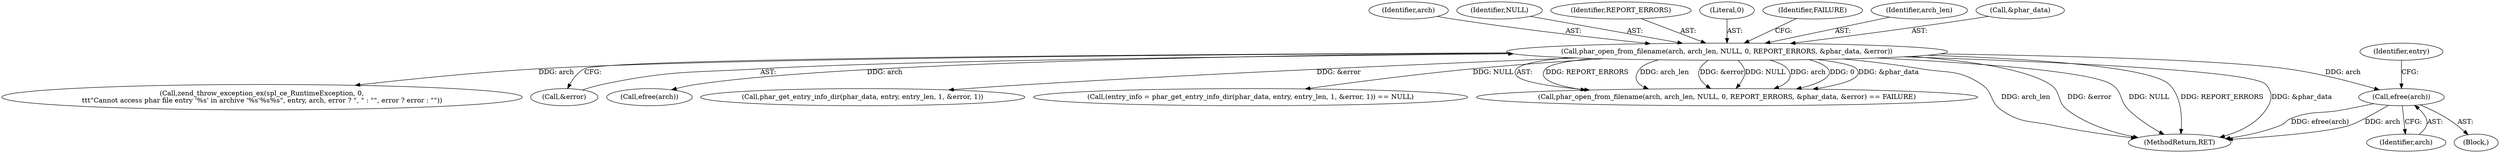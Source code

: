digraph "0_php_1e9b175204e3286d64dfd6c9f09151c31b5e099a_16@API" {
"1000260" [label="(Call,efree(arch))"];
"1000192" [label="(Call,phar_open_from_filename(arch, arch_len, NULL, 0, REPORT_ERRORS, &phar_data, &error))"];
"1000260" [label="(Call,efree(arch))"];
"1000193" [label="(Identifier,arch)"];
"1000241" [label="(Call,zend_throw_exception_ex(spl_ce_RuntimeException, 0,\n\t\t\t\"Cannot access phar file entry '%s' in archive '%s'%s%s\", entry, arch, error ? \", \" : \"\", error ? error : \"\"))"];
"1000195" [label="(Identifier,NULL)"];
"1000200" [label="(Call,&error)"];
"1000261" [label="(Identifier,arch)"];
"1000204" [label="(Call,efree(arch))"];
"1000231" [label="(Call,phar_get_entry_info_dir(phar_data, entry, entry_len, 1, &error, 1))"];
"1000103" [label="(Block,)"];
"1000263" [label="(Identifier,entry)"];
"1000228" [label="(Call,(entry_info = phar_get_entry_info_dir(phar_data, entry, entry_len, 1, &error, 1)) == NULL)"];
"1000191" [label="(Call,phar_open_from_filename(arch, arch_len, NULL, 0, REPORT_ERRORS, &phar_data, &error) == FAILURE)"];
"1000197" [label="(Identifier,REPORT_ERRORS)"];
"1000196" [label="(Literal,0)"];
"1000202" [label="(Identifier,FAILURE)"];
"1000194" [label="(Identifier,arch_len)"];
"1000192" [label="(Call,phar_open_from_filename(arch, arch_len, NULL, 0, REPORT_ERRORS, &phar_data, &error))"];
"1000198" [label="(Call,&phar_data)"];
"1000289" [label="(MethodReturn,RET)"];
"1000260" -> "1000103"  [label="AST: "];
"1000260" -> "1000261"  [label="CFG: "];
"1000261" -> "1000260"  [label="AST: "];
"1000263" -> "1000260"  [label="CFG: "];
"1000260" -> "1000289"  [label="DDG: efree(arch)"];
"1000260" -> "1000289"  [label="DDG: arch"];
"1000192" -> "1000260"  [label="DDG: arch"];
"1000192" -> "1000191"  [label="AST: "];
"1000192" -> "1000200"  [label="CFG: "];
"1000193" -> "1000192"  [label="AST: "];
"1000194" -> "1000192"  [label="AST: "];
"1000195" -> "1000192"  [label="AST: "];
"1000196" -> "1000192"  [label="AST: "];
"1000197" -> "1000192"  [label="AST: "];
"1000198" -> "1000192"  [label="AST: "];
"1000200" -> "1000192"  [label="AST: "];
"1000202" -> "1000192"  [label="CFG: "];
"1000192" -> "1000289"  [label="DDG: arch_len"];
"1000192" -> "1000289"  [label="DDG: &error"];
"1000192" -> "1000289"  [label="DDG: NULL"];
"1000192" -> "1000289"  [label="DDG: REPORT_ERRORS"];
"1000192" -> "1000289"  [label="DDG: &phar_data"];
"1000192" -> "1000191"  [label="DDG: REPORT_ERRORS"];
"1000192" -> "1000191"  [label="DDG: arch_len"];
"1000192" -> "1000191"  [label="DDG: &error"];
"1000192" -> "1000191"  [label="DDG: NULL"];
"1000192" -> "1000191"  [label="DDG: arch"];
"1000192" -> "1000191"  [label="DDG: 0"];
"1000192" -> "1000191"  [label="DDG: &phar_data"];
"1000192" -> "1000204"  [label="DDG: arch"];
"1000192" -> "1000231"  [label="DDG: &error"];
"1000192" -> "1000228"  [label="DDG: NULL"];
"1000192" -> "1000241"  [label="DDG: arch"];
}
